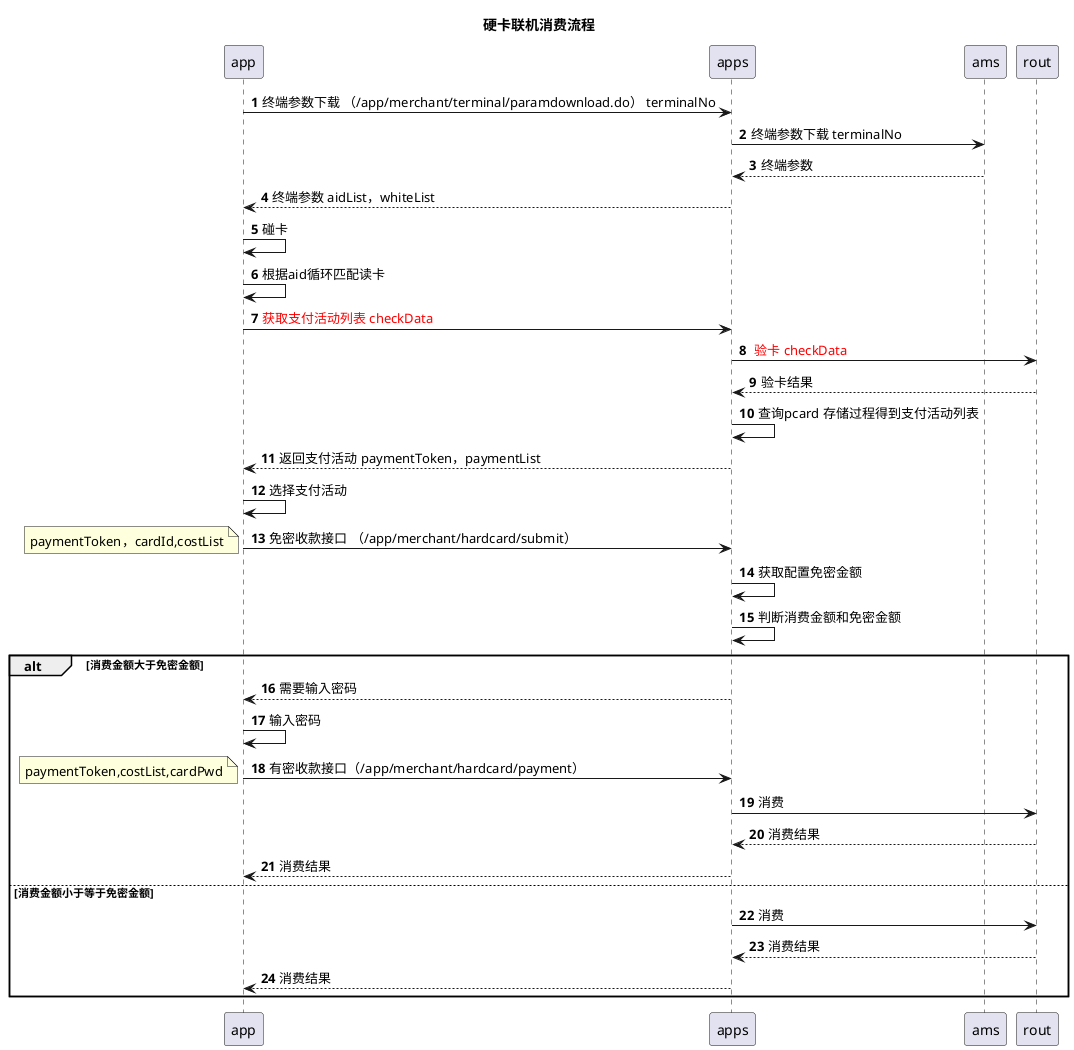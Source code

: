 @startuml
title:硬卡联机消费流程
autonumber
app->apps:终端参数下载 （/app/merchant/terminal/paramdownload.do） terminalNo
apps->ams:终端参数下载 terminalNo
ams-->apps:终端参数
apps-->app:终端参数 aidList，whiteList
app->app:碰卡
app->app:根据aid循环匹配读卡
app->apps:<font color=red>获取支付活动列表 checkData
apps->rout:<font color=red> 验卡 checkData
rout-->apps:验卡结果
apps->apps:查询pcard 存储过程得到支付活动列表
apps-->app:返回支付活动 paymentToken，paymentList
app->app:选择支付活动
app->apps:免密收款接口 （/app/merchant/hardcard/submit）
note left:paymentToken，cardId,costList
apps->apps:获取配置免密金额
apps->apps:判断消费金额和免密金额
alt 消费金额大于免密金额
apps-->app:需要输入密码
app->app:输入密码
app->apps:有密收款接口（/app/merchant/hardcard/payment）
note left:paymentToken,costList,cardPwd
apps->rout:消费
rout-->apps:消费结果
apps-->app:消费结果
else 消费金额小于等于免密金额
apps->rout:消费
rout-->apps:消费结果
apps-->app:消费结果
end
@enduml